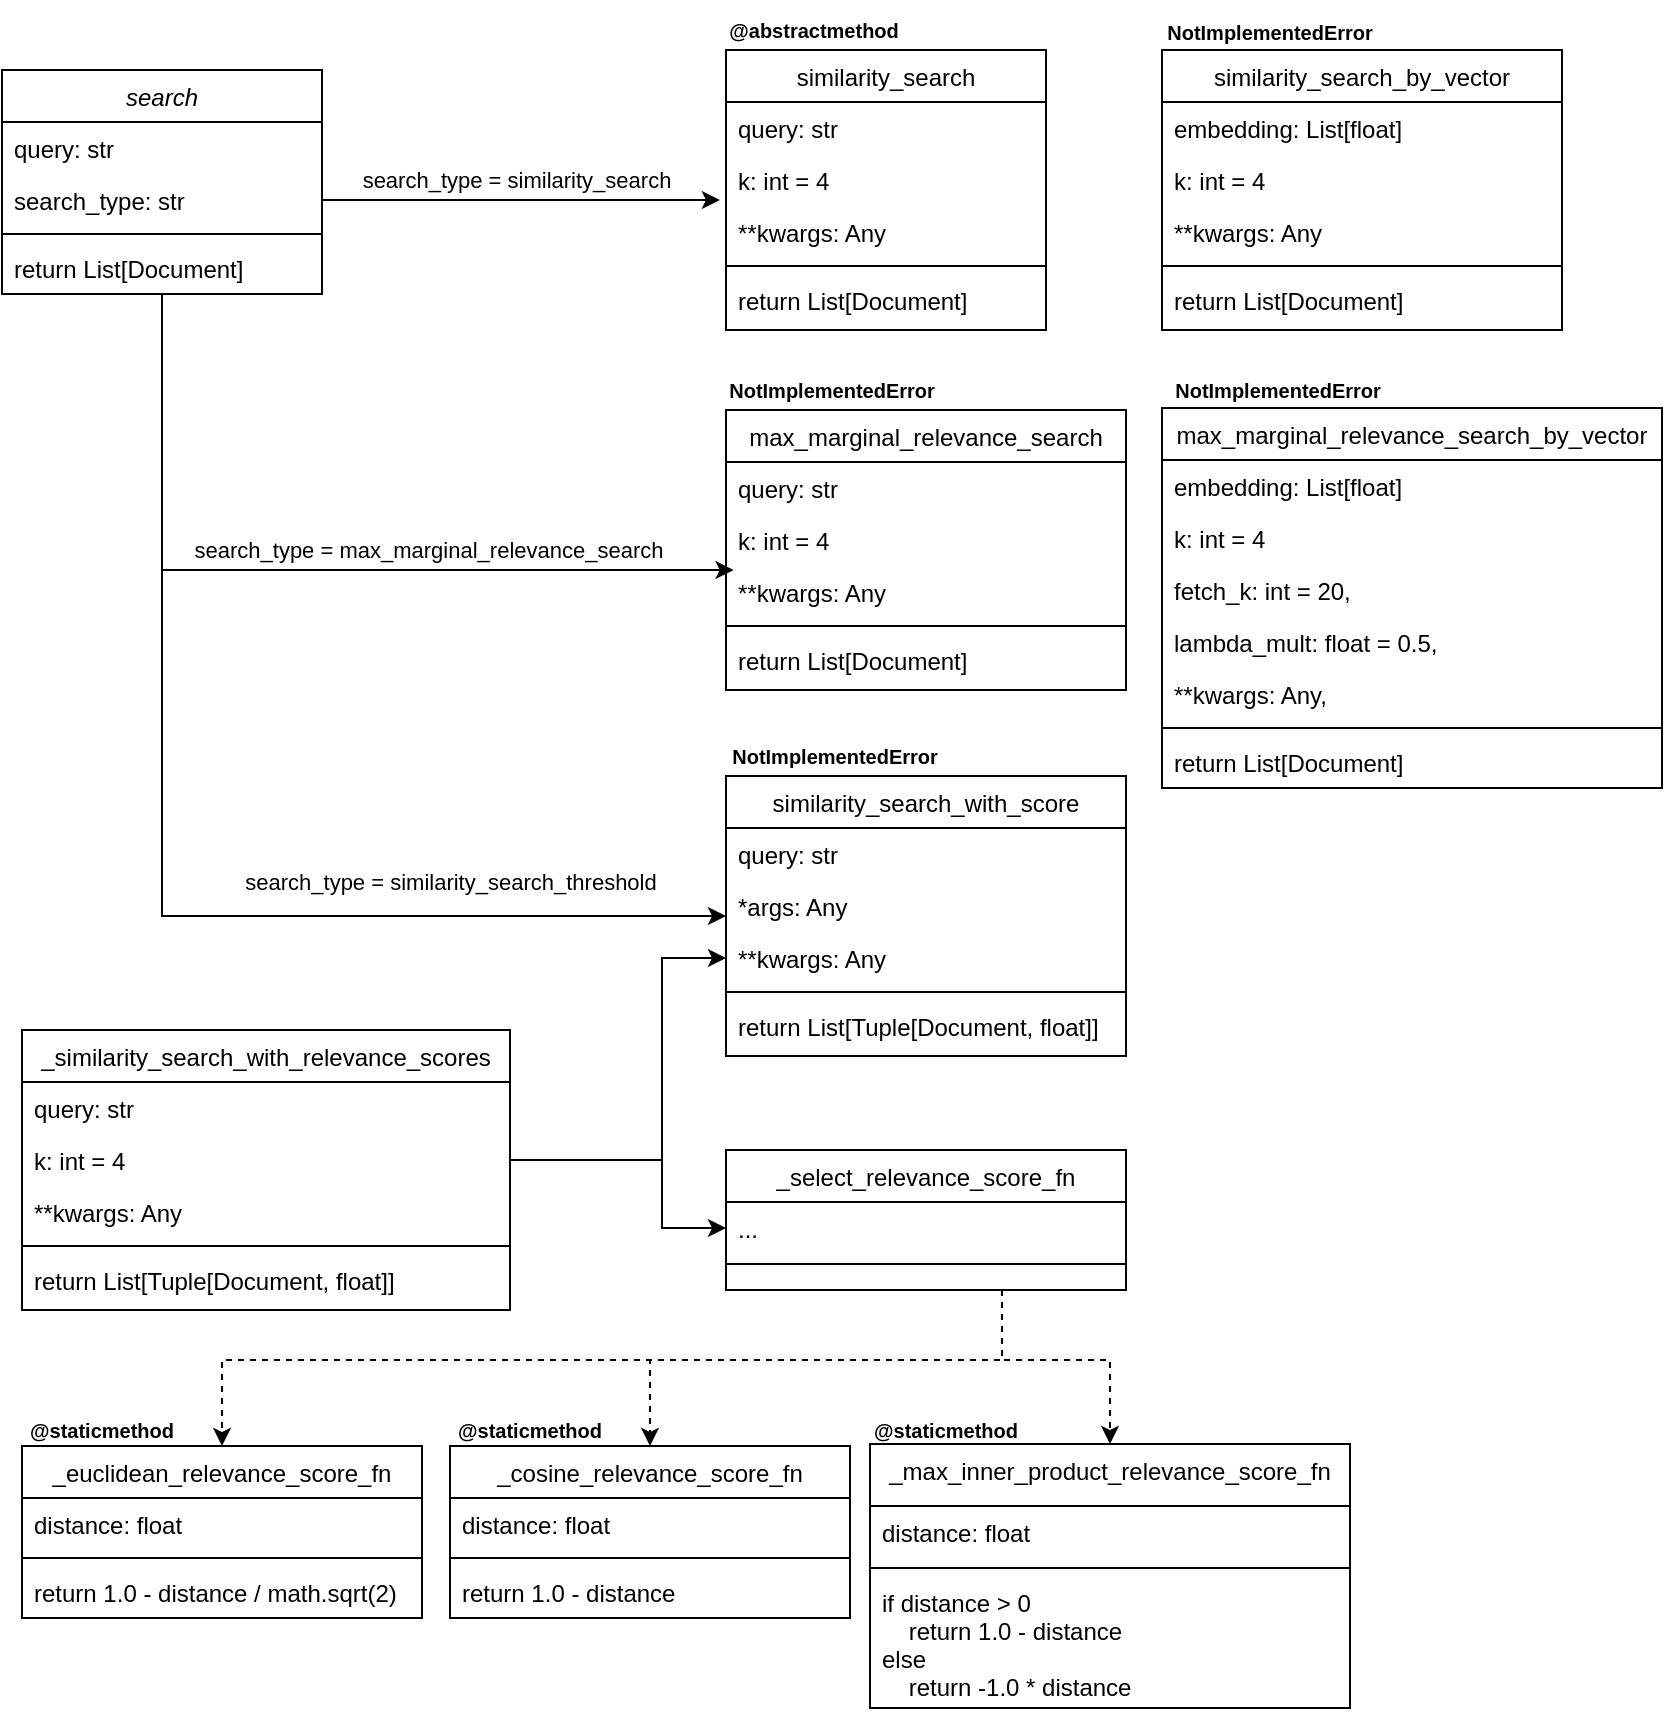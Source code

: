 <mxfile version="24.7.6">
  <diagram id="C5RBs43oDa-KdzZeNtuy" name="Page-1">
    <mxGraphModel dx="1434" dy="738" grid="1" gridSize="10" guides="1" tooltips="1" connect="1" arrows="1" fold="1" page="1" pageScale="1" pageWidth="291" pageHeight="313" math="0" shadow="0">
      <root>
        <mxCell id="WIyWlLk6GJQsqaUBKTNV-0" />
        <mxCell id="WIyWlLk6GJQsqaUBKTNV-1" parent="WIyWlLk6GJQsqaUBKTNV-0" />
        <mxCell id="VLNuCWf7cqotCj0C6l9f-8" style="edgeStyle=orthogonalEdgeStyle;rounded=0;orthogonalLoop=1;jettySize=auto;html=1;" edge="1" parent="WIyWlLk6GJQsqaUBKTNV-1" source="zkfFHV4jXpPFQw0GAbJ--0" target="VLNuCWf7cqotCj0C6l9f-2">
          <mxGeometry relative="1" as="geometry">
            <Array as="points">
              <mxPoint x="100" y="488" />
            </Array>
          </mxGeometry>
        </mxCell>
        <mxCell id="VLNuCWf7cqotCj0C6l9f-9" value="search_type = similarity_search_threshold" style="edgeLabel;html=1;align=center;verticalAlign=middle;resizable=0;points=[];" vertex="1" connectable="0" parent="VLNuCWf7cqotCj0C6l9f-8">
          <mxGeometry x="0.034" y="-1" relative="1" as="geometry">
            <mxPoint x="145" y="-13" as="offset" />
          </mxGeometry>
        </mxCell>
        <mxCell id="zkfFHV4jXpPFQw0GAbJ--0" value="search" style="swimlane;fontStyle=2;align=center;verticalAlign=top;childLayout=stackLayout;horizontal=1;startSize=26;horizontalStack=0;resizeParent=1;resizeLast=0;collapsible=1;marginBottom=0;rounded=0;shadow=0;strokeWidth=1;" parent="WIyWlLk6GJQsqaUBKTNV-1" vertex="1">
          <mxGeometry x="20" y="65" width="160" height="112" as="geometry">
            <mxRectangle x="50" y="60" width="160" height="26" as="alternateBounds" />
          </mxGeometry>
        </mxCell>
        <mxCell id="zkfFHV4jXpPFQw0GAbJ--1" value="query: str" style="text;align=left;verticalAlign=top;spacingLeft=4;spacingRight=4;overflow=hidden;rotatable=0;points=[[0,0.5],[1,0.5]];portConstraint=eastwest;" parent="zkfFHV4jXpPFQw0GAbJ--0" vertex="1">
          <mxGeometry y="26" width="160" height="26" as="geometry" />
        </mxCell>
        <mxCell id="zkfFHV4jXpPFQw0GAbJ--2" value="search_type: str" style="text;align=left;verticalAlign=top;spacingLeft=4;spacingRight=4;overflow=hidden;rotatable=0;points=[[0,0.5],[1,0.5]];portConstraint=eastwest;rounded=0;shadow=0;html=0;" parent="zkfFHV4jXpPFQw0GAbJ--0" vertex="1">
          <mxGeometry y="52" width="160" height="26" as="geometry" />
        </mxCell>
        <mxCell id="zkfFHV4jXpPFQw0GAbJ--4" value="" style="line;html=1;strokeWidth=1;align=left;verticalAlign=middle;spacingTop=-1;spacingLeft=3;spacingRight=3;rotatable=0;labelPosition=right;points=[];portConstraint=eastwest;" parent="zkfFHV4jXpPFQw0GAbJ--0" vertex="1">
          <mxGeometry y="78" width="160" height="8" as="geometry" />
        </mxCell>
        <mxCell id="zkfFHV4jXpPFQw0GAbJ--5" value="return List[Document]" style="text;align=left;verticalAlign=top;spacingLeft=4;spacingRight=4;overflow=hidden;rotatable=0;points=[[0,0.5],[1,0.5]];portConstraint=eastwest;" parent="zkfFHV4jXpPFQw0GAbJ--0" vertex="1">
          <mxGeometry y="86" width="160" height="26" as="geometry" />
        </mxCell>
        <mxCell id="VLNuCWf7cqotCj0C6l9f-64" style="edgeStyle=orthogonalEdgeStyle;rounded=0;orthogonalLoop=1;jettySize=auto;html=1;entryX=0.5;entryY=0;entryDx=0;entryDy=0;dashed=1;" edge="1" parent="WIyWlLk6GJQsqaUBKTNV-1" source="zkfFHV4jXpPFQw0GAbJ--13" target="VLNuCWf7cqotCj0C6l9f-37">
          <mxGeometry relative="1" as="geometry">
            <Array as="points">
              <mxPoint x="520" y="710" />
              <mxPoint x="130" y="710" />
            </Array>
          </mxGeometry>
        </mxCell>
        <mxCell id="VLNuCWf7cqotCj0C6l9f-65" style="edgeStyle=orthogonalEdgeStyle;rounded=0;orthogonalLoop=1;jettySize=auto;html=1;entryX=0.5;entryY=0;entryDx=0;entryDy=0;dashed=1;" edge="1" parent="WIyWlLk6GJQsqaUBKTNV-1" source="zkfFHV4jXpPFQw0GAbJ--13" target="VLNuCWf7cqotCj0C6l9f-47">
          <mxGeometry relative="1" as="geometry">
            <Array as="points">
              <mxPoint x="520" y="710" />
              <mxPoint x="344" y="710" />
            </Array>
          </mxGeometry>
        </mxCell>
        <mxCell id="VLNuCWf7cqotCj0C6l9f-66" style="edgeStyle=orthogonalEdgeStyle;rounded=0;orthogonalLoop=1;jettySize=auto;html=1;entryX=0.5;entryY=0;entryDx=0;entryDy=0;dashed=1;" edge="1" parent="WIyWlLk6GJQsqaUBKTNV-1" source="zkfFHV4jXpPFQw0GAbJ--13" target="VLNuCWf7cqotCj0C6l9f-43">
          <mxGeometry relative="1" as="geometry">
            <Array as="points">
              <mxPoint x="520" y="710" />
              <mxPoint x="574" y="710" />
            </Array>
          </mxGeometry>
        </mxCell>
        <mxCell id="zkfFHV4jXpPFQw0GAbJ--13" value="_select_relevance_score_fn" style="swimlane;fontStyle=0;align=center;verticalAlign=top;childLayout=stackLayout;horizontal=1;startSize=26;horizontalStack=0;resizeParent=1;resizeLast=0;collapsible=1;marginBottom=0;rounded=0;shadow=0;strokeWidth=1;" parent="WIyWlLk6GJQsqaUBKTNV-1" vertex="1">
          <mxGeometry x="382" y="605" width="200" height="70" as="geometry">
            <mxRectangle x="340" y="380" width="170" height="26" as="alternateBounds" />
          </mxGeometry>
        </mxCell>
        <mxCell id="zkfFHV4jXpPFQw0GAbJ--14" value="..." style="text;align=left;verticalAlign=top;spacingLeft=4;spacingRight=4;overflow=hidden;rotatable=0;points=[[0,0.5],[1,0.5]];portConstraint=eastwest;" parent="zkfFHV4jXpPFQw0GAbJ--13" vertex="1">
          <mxGeometry y="26" width="200" height="26" as="geometry" />
        </mxCell>
        <mxCell id="zkfFHV4jXpPFQw0GAbJ--15" value="" style="line;html=1;strokeWidth=1;align=left;verticalAlign=middle;spacingTop=-1;spacingLeft=3;spacingRight=3;rotatable=0;labelPosition=right;points=[];portConstraint=eastwest;" parent="zkfFHV4jXpPFQw0GAbJ--13" vertex="1">
          <mxGeometry y="52" width="200" height="10" as="geometry" />
        </mxCell>
        <mxCell id="zkfFHV4jXpPFQw0GAbJ--17" value="similarity_search" style="swimlane;fontStyle=0;align=center;verticalAlign=top;childLayout=stackLayout;horizontal=1;startSize=26;horizontalStack=0;resizeParent=1;resizeLast=0;collapsible=1;marginBottom=0;rounded=0;shadow=0;strokeWidth=1;" parent="WIyWlLk6GJQsqaUBKTNV-1" vertex="1">
          <mxGeometry x="382" y="55" width="160" height="140" as="geometry">
            <mxRectangle x="550" y="140" width="160" height="26" as="alternateBounds" />
          </mxGeometry>
        </mxCell>
        <mxCell id="zkfFHV4jXpPFQw0GAbJ--18" value=" query: str" style="text;align=left;verticalAlign=top;spacingLeft=4;spacingRight=4;overflow=hidden;rotatable=0;points=[[0,0.5],[1,0.5]];portConstraint=eastwest;" parent="zkfFHV4jXpPFQw0GAbJ--17" vertex="1">
          <mxGeometry y="26" width="160" height="26" as="geometry" />
        </mxCell>
        <mxCell id="zkfFHV4jXpPFQw0GAbJ--19" value="k: int = 4" style="text;align=left;verticalAlign=top;spacingLeft=4;spacingRight=4;overflow=hidden;rotatable=0;points=[[0,0.5],[1,0.5]];portConstraint=eastwest;rounded=0;shadow=0;html=0;" parent="zkfFHV4jXpPFQw0GAbJ--17" vertex="1">
          <mxGeometry y="52" width="160" height="26" as="geometry" />
        </mxCell>
        <mxCell id="zkfFHV4jXpPFQw0GAbJ--20" value="**kwargs: Any" style="text;align=left;verticalAlign=top;spacingLeft=4;spacingRight=4;overflow=hidden;rotatable=0;points=[[0,0.5],[1,0.5]];portConstraint=eastwest;rounded=0;shadow=0;html=0;" parent="zkfFHV4jXpPFQw0GAbJ--17" vertex="1">
          <mxGeometry y="78" width="160" height="26" as="geometry" />
        </mxCell>
        <mxCell id="zkfFHV4jXpPFQw0GAbJ--23" value="" style="line;html=1;strokeWidth=1;align=left;verticalAlign=middle;spacingTop=-1;spacingLeft=3;spacingRight=3;rotatable=0;labelPosition=right;points=[];portConstraint=eastwest;" parent="zkfFHV4jXpPFQw0GAbJ--17" vertex="1">
          <mxGeometry y="104" width="160" height="8" as="geometry" />
        </mxCell>
        <mxCell id="zkfFHV4jXpPFQw0GAbJ--24" value="return List[Document]" style="text;align=left;verticalAlign=top;spacingLeft=4;spacingRight=4;overflow=hidden;rotatable=0;points=[[0,0.5],[1,0.5]];portConstraint=eastwest;" parent="zkfFHV4jXpPFQw0GAbJ--17" vertex="1">
          <mxGeometry y="112" width="160" height="26" as="geometry" />
        </mxCell>
        <mxCell id="VLNuCWf7cqotCj0C6l9f-0" style="edgeStyle=orthogonalEdgeStyle;rounded=0;orthogonalLoop=1;jettySize=auto;html=1;entryX=-0.019;entryY=-0.115;entryDx=0;entryDy=0;entryPerimeter=0;" edge="1" parent="WIyWlLk6GJQsqaUBKTNV-1" source="zkfFHV4jXpPFQw0GAbJ--2" target="zkfFHV4jXpPFQw0GAbJ--20">
          <mxGeometry relative="1" as="geometry" />
        </mxCell>
        <mxCell id="VLNuCWf7cqotCj0C6l9f-1" value="search_type = similarity_search" style="edgeLabel;html=1;align=center;verticalAlign=middle;resizable=0;points=[];" vertex="1" connectable="0" parent="VLNuCWf7cqotCj0C6l9f-0">
          <mxGeometry x="0.134" y="1" relative="1" as="geometry">
            <mxPoint x="-16" y="-9" as="offset" />
          </mxGeometry>
        </mxCell>
        <mxCell id="VLNuCWf7cqotCj0C6l9f-2" value="similarity_search_with_score" style="swimlane;fontStyle=0;align=center;verticalAlign=top;childLayout=stackLayout;horizontal=1;startSize=26;horizontalStack=0;resizeParent=1;resizeLast=0;collapsible=1;marginBottom=0;rounded=0;shadow=0;strokeWidth=1;" vertex="1" parent="WIyWlLk6GJQsqaUBKTNV-1">
          <mxGeometry x="382" y="418" width="200" height="140" as="geometry">
            <mxRectangle x="550" y="140" width="160" height="26" as="alternateBounds" />
          </mxGeometry>
        </mxCell>
        <mxCell id="VLNuCWf7cqotCj0C6l9f-3" value=" query: str" style="text;align=left;verticalAlign=top;spacingLeft=4;spacingRight=4;overflow=hidden;rotatable=0;points=[[0,0.5],[1,0.5]];portConstraint=eastwest;" vertex="1" parent="VLNuCWf7cqotCj0C6l9f-2">
          <mxGeometry y="26" width="200" height="26" as="geometry" />
        </mxCell>
        <mxCell id="VLNuCWf7cqotCj0C6l9f-4" value="*args: Any" style="text;align=left;verticalAlign=top;spacingLeft=4;spacingRight=4;overflow=hidden;rotatable=0;points=[[0,0.5],[1,0.5]];portConstraint=eastwest;rounded=0;shadow=0;html=0;" vertex="1" parent="VLNuCWf7cqotCj0C6l9f-2">
          <mxGeometry y="52" width="200" height="26" as="geometry" />
        </mxCell>
        <mxCell id="VLNuCWf7cqotCj0C6l9f-5" value="**kwargs: Any" style="text;align=left;verticalAlign=top;spacingLeft=4;spacingRight=4;overflow=hidden;rotatable=0;points=[[0,0.5],[1,0.5]];portConstraint=eastwest;rounded=0;shadow=0;html=0;" vertex="1" parent="VLNuCWf7cqotCj0C6l9f-2">
          <mxGeometry y="78" width="200" height="26" as="geometry" />
        </mxCell>
        <mxCell id="VLNuCWf7cqotCj0C6l9f-6" value="" style="line;html=1;strokeWidth=1;align=left;verticalAlign=middle;spacingTop=-1;spacingLeft=3;spacingRight=3;rotatable=0;labelPosition=right;points=[];portConstraint=eastwest;" vertex="1" parent="VLNuCWf7cqotCj0C6l9f-2">
          <mxGeometry y="104" width="200" height="8" as="geometry" />
        </mxCell>
        <mxCell id="VLNuCWf7cqotCj0C6l9f-7" value="return List[Tuple[Document, float]]" style="text;align=left;verticalAlign=top;spacingLeft=4;spacingRight=4;overflow=hidden;rotatable=0;points=[[0,0.5],[1,0.5]];portConstraint=eastwest;" vertex="1" parent="VLNuCWf7cqotCj0C6l9f-2">
          <mxGeometry y="112" width="200" height="26" as="geometry" />
        </mxCell>
        <mxCell id="VLNuCWf7cqotCj0C6l9f-10" value="max_marginal_relevance_search" style="swimlane;fontStyle=0;align=center;verticalAlign=top;childLayout=stackLayout;horizontal=1;startSize=26;horizontalStack=0;resizeParent=1;resizeLast=0;collapsible=1;marginBottom=0;rounded=0;shadow=0;strokeWidth=1;" vertex="1" parent="WIyWlLk6GJQsqaUBKTNV-1">
          <mxGeometry x="382" y="235" width="200" height="140" as="geometry">
            <mxRectangle x="550" y="140" width="160" height="26" as="alternateBounds" />
          </mxGeometry>
        </mxCell>
        <mxCell id="VLNuCWf7cqotCj0C6l9f-11" value=" query: str" style="text;align=left;verticalAlign=top;spacingLeft=4;spacingRight=4;overflow=hidden;rotatable=0;points=[[0,0.5],[1,0.5]];portConstraint=eastwest;" vertex="1" parent="VLNuCWf7cqotCj0C6l9f-10">
          <mxGeometry y="26" width="200" height="26" as="geometry" />
        </mxCell>
        <mxCell id="VLNuCWf7cqotCj0C6l9f-12" value="k: int = 4" style="text;align=left;verticalAlign=top;spacingLeft=4;spacingRight=4;overflow=hidden;rotatable=0;points=[[0,0.5],[1,0.5]];portConstraint=eastwest;rounded=0;shadow=0;html=0;" vertex="1" parent="VLNuCWf7cqotCj0C6l9f-10">
          <mxGeometry y="52" width="200" height="26" as="geometry" />
        </mxCell>
        <mxCell id="VLNuCWf7cqotCj0C6l9f-13" value="**kwargs: Any" style="text;align=left;verticalAlign=top;spacingLeft=4;spacingRight=4;overflow=hidden;rotatable=0;points=[[0,0.5],[1,0.5]];portConstraint=eastwest;rounded=0;shadow=0;html=0;" vertex="1" parent="VLNuCWf7cqotCj0C6l9f-10">
          <mxGeometry y="78" width="200" height="26" as="geometry" />
        </mxCell>
        <mxCell id="VLNuCWf7cqotCj0C6l9f-14" value="" style="line;html=1;strokeWidth=1;align=left;verticalAlign=middle;spacingTop=-1;spacingLeft=3;spacingRight=3;rotatable=0;labelPosition=right;points=[];portConstraint=eastwest;" vertex="1" parent="VLNuCWf7cqotCj0C6l9f-10">
          <mxGeometry y="104" width="200" height="8" as="geometry" />
        </mxCell>
        <mxCell id="VLNuCWf7cqotCj0C6l9f-15" value="return List[Document]" style="text;align=left;verticalAlign=top;spacingLeft=4;spacingRight=4;overflow=hidden;rotatable=0;points=[[0,0.5],[1,0.5]];portConstraint=eastwest;" vertex="1" parent="VLNuCWf7cqotCj0C6l9f-10">
          <mxGeometry y="112" width="200" height="26" as="geometry" />
        </mxCell>
        <mxCell id="VLNuCWf7cqotCj0C6l9f-16" style="edgeStyle=orthogonalEdgeStyle;rounded=0;orthogonalLoop=1;jettySize=auto;html=1;entryX=0.019;entryY=0.077;entryDx=0;entryDy=0;entryPerimeter=0;" edge="1" parent="WIyWlLk6GJQsqaUBKTNV-1" source="zkfFHV4jXpPFQw0GAbJ--0" target="VLNuCWf7cqotCj0C6l9f-13">
          <mxGeometry relative="1" as="geometry" />
        </mxCell>
        <mxCell id="VLNuCWf7cqotCj0C6l9f-17" value="search_type = max_marginal_relevance_search" style="edgeLabel;html=1;align=center;verticalAlign=middle;resizable=0;points=[];" vertex="1" connectable="0" parent="VLNuCWf7cqotCj0C6l9f-16">
          <mxGeometry x="0.462" y="-4" relative="1" as="geometry">
            <mxPoint x="-39" y="-14" as="offset" />
          </mxGeometry>
        </mxCell>
        <mxCell id="VLNuCWf7cqotCj0C6l9f-25" style="edgeStyle=orthogonalEdgeStyle;rounded=0;orthogonalLoop=1;jettySize=auto;html=1;exitX=1;exitY=0.5;exitDx=0;exitDy=0;" edge="1" parent="WIyWlLk6GJQsqaUBKTNV-1" source="VLNuCWf7cqotCj0C6l9f-20" target="VLNuCWf7cqotCj0C6l9f-5">
          <mxGeometry relative="1" as="geometry">
            <Array as="points">
              <mxPoint x="350" y="610" />
              <mxPoint x="350" y="509" />
            </Array>
          </mxGeometry>
        </mxCell>
        <mxCell id="VLNuCWf7cqotCj0C6l9f-26" style="edgeStyle=orthogonalEdgeStyle;rounded=0;orthogonalLoop=1;jettySize=auto;html=1;exitX=1;exitY=0.5;exitDx=0;exitDy=0;entryX=0;entryY=0.5;entryDx=0;entryDy=0;" edge="1" parent="WIyWlLk6GJQsqaUBKTNV-1" source="VLNuCWf7cqotCj0C6l9f-20" target="zkfFHV4jXpPFQw0GAbJ--14">
          <mxGeometry relative="1" as="geometry">
            <mxPoint x="420" y="655" as="targetPoint" />
            <Array as="points">
              <mxPoint x="350" y="610" />
              <mxPoint x="350" y="644" />
            </Array>
          </mxGeometry>
        </mxCell>
        <mxCell id="VLNuCWf7cqotCj0C6l9f-18" value="_similarity_search_with_relevance_scores" style="swimlane;fontStyle=0;align=center;verticalAlign=top;childLayout=stackLayout;horizontal=1;startSize=26;horizontalStack=0;resizeParent=1;resizeLast=0;collapsible=1;marginBottom=0;rounded=0;shadow=0;strokeWidth=1;" vertex="1" parent="WIyWlLk6GJQsqaUBKTNV-1">
          <mxGeometry x="30" y="545" width="244" height="140" as="geometry">
            <mxRectangle x="550" y="140" width="160" height="26" as="alternateBounds" />
          </mxGeometry>
        </mxCell>
        <mxCell id="VLNuCWf7cqotCj0C6l9f-19" value=" query: str" style="text;align=left;verticalAlign=top;spacingLeft=4;spacingRight=4;overflow=hidden;rotatable=0;points=[[0,0.5],[1,0.5]];portConstraint=eastwest;" vertex="1" parent="VLNuCWf7cqotCj0C6l9f-18">
          <mxGeometry y="26" width="244" height="26" as="geometry" />
        </mxCell>
        <mxCell id="VLNuCWf7cqotCj0C6l9f-20" value="k: int = 4" style="text;align=left;verticalAlign=top;spacingLeft=4;spacingRight=4;overflow=hidden;rotatable=0;points=[[0,0.5],[1,0.5]];portConstraint=eastwest;rounded=0;shadow=0;html=0;" vertex="1" parent="VLNuCWf7cqotCj0C6l9f-18">
          <mxGeometry y="52" width="244" height="26" as="geometry" />
        </mxCell>
        <mxCell id="VLNuCWf7cqotCj0C6l9f-21" value="**kwargs: Any" style="text;align=left;verticalAlign=top;spacingLeft=4;spacingRight=4;overflow=hidden;rotatable=0;points=[[0,0.5],[1,0.5]];portConstraint=eastwest;rounded=0;shadow=0;html=0;" vertex="1" parent="VLNuCWf7cqotCj0C6l9f-18">
          <mxGeometry y="78" width="244" height="26" as="geometry" />
        </mxCell>
        <mxCell id="VLNuCWf7cqotCj0C6l9f-22" value="" style="line;html=1;strokeWidth=1;align=left;verticalAlign=middle;spacingTop=-1;spacingLeft=3;spacingRight=3;rotatable=0;labelPosition=right;points=[];portConstraint=eastwest;" vertex="1" parent="VLNuCWf7cqotCj0C6l9f-18">
          <mxGeometry y="104" width="244" height="8" as="geometry" />
        </mxCell>
        <mxCell id="VLNuCWf7cqotCj0C6l9f-23" value="return List[Tuple[Document, float]]" style="text;align=left;verticalAlign=top;spacingLeft=4;spacingRight=4;overflow=hidden;rotatable=0;points=[[0,0.5],[1,0.5]];portConstraint=eastwest;" vertex="1" parent="VLNuCWf7cqotCj0C6l9f-18">
          <mxGeometry y="112" width="244" height="26" as="geometry" />
        </mxCell>
        <mxCell id="VLNuCWf7cqotCj0C6l9f-37" value="_euclidean_relevance_score_fn" style="swimlane;fontStyle=0;align=center;verticalAlign=top;childLayout=stackLayout;horizontal=1;startSize=26;horizontalStack=0;resizeParent=1;resizeLast=0;collapsible=1;marginBottom=0;rounded=0;shadow=0;strokeWidth=1;" vertex="1" parent="WIyWlLk6GJQsqaUBKTNV-1">
          <mxGeometry x="30" y="753" width="200" height="86" as="geometry">
            <mxRectangle x="550" y="140" width="160" height="26" as="alternateBounds" />
          </mxGeometry>
        </mxCell>
        <mxCell id="VLNuCWf7cqotCj0C6l9f-38" value="distance: float" style="text;align=left;verticalAlign=top;spacingLeft=4;spacingRight=4;overflow=hidden;rotatable=0;points=[[0,0.5],[1,0.5]];portConstraint=eastwest;" vertex="1" parent="VLNuCWf7cqotCj0C6l9f-37">
          <mxGeometry y="26" width="200" height="26" as="geometry" />
        </mxCell>
        <mxCell id="VLNuCWf7cqotCj0C6l9f-41" value="" style="line;html=1;strokeWidth=1;align=left;verticalAlign=middle;spacingTop=-1;spacingLeft=3;spacingRight=3;rotatable=0;labelPosition=right;points=[];portConstraint=eastwest;" vertex="1" parent="VLNuCWf7cqotCj0C6l9f-37">
          <mxGeometry y="52" width="200" height="8" as="geometry" />
        </mxCell>
        <mxCell id="VLNuCWf7cqotCj0C6l9f-42" value="return 1.0 - distance / math.sqrt(2)&#xa;" style="text;align=left;verticalAlign=top;spacingLeft=4;spacingRight=4;overflow=hidden;rotatable=0;points=[[0,0.5],[1,0.5]];portConstraint=eastwest;" vertex="1" parent="VLNuCWf7cqotCj0C6l9f-37">
          <mxGeometry y="60" width="200" height="26" as="geometry" />
        </mxCell>
        <mxCell id="VLNuCWf7cqotCj0C6l9f-43" value="_max_inner_product_relevance_score_fn" style="swimlane;fontStyle=0;align=center;verticalAlign=top;childLayout=stackLayout;horizontal=1;startSize=31;horizontalStack=0;resizeParent=1;resizeLast=0;collapsible=1;marginBottom=0;rounded=0;shadow=0;strokeWidth=1;" vertex="1" parent="WIyWlLk6GJQsqaUBKTNV-1">
          <mxGeometry x="454" y="752" width="240" height="132" as="geometry">
            <mxRectangle x="550" y="140" width="160" height="26" as="alternateBounds" />
          </mxGeometry>
        </mxCell>
        <mxCell id="VLNuCWf7cqotCj0C6l9f-44" value="distance: float" style="text;align=left;verticalAlign=top;spacingLeft=4;spacingRight=4;overflow=hidden;rotatable=0;points=[[0,0.5],[1,0.5]];portConstraint=eastwest;" vertex="1" parent="VLNuCWf7cqotCj0C6l9f-43">
          <mxGeometry y="31" width="240" height="27" as="geometry" />
        </mxCell>
        <mxCell id="VLNuCWf7cqotCj0C6l9f-45" value="" style="line;html=1;strokeWidth=1;align=left;verticalAlign=middle;spacingTop=-1;spacingLeft=3;spacingRight=3;rotatable=0;labelPosition=right;points=[];portConstraint=eastwest;" vertex="1" parent="VLNuCWf7cqotCj0C6l9f-43">
          <mxGeometry y="58" width="240" height="8" as="geometry" />
        </mxCell>
        <mxCell id="VLNuCWf7cqotCj0C6l9f-46" value="if distance &gt; 0&#xa;    return 1.0 - distance&#xa;else&#xa;    return -1.0 * distance&#xa;" style="text;align=left;verticalAlign=top;spacingLeft=4;spacingRight=4;overflow=hidden;rotatable=0;points=[[0,0.5],[1,0.5]];portConstraint=eastwest;" vertex="1" parent="VLNuCWf7cqotCj0C6l9f-43">
          <mxGeometry y="66" width="240" height="66" as="geometry" />
        </mxCell>
        <mxCell id="VLNuCWf7cqotCj0C6l9f-47" value="_cosine_relevance_score_fn" style="swimlane;fontStyle=0;align=center;verticalAlign=top;childLayout=stackLayout;horizontal=1;startSize=26;horizontalStack=0;resizeParent=1;resizeLast=0;collapsible=1;marginBottom=0;rounded=0;shadow=0;strokeWidth=1;" vertex="1" parent="WIyWlLk6GJQsqaUBKTNV-1">
          <mxGeometry x="244" y="753" width="200" height="86" as="geometry">
            <mxRectangle x="550" y="140" width="160" height="26" as="alternateBounds" />
          </mxGeometry>
        </mxCell>
        <mxCell id="VLNuCWf7cqotCj0C6l9f-48" value="distance: float" style="text;align=left;verticalAlign=top;spacingLeft=4;spacingRight=4;overflow=hidden;rotatable=0;points=[[0,0.5],[1,0.5]];portConstraint=eastwest;" vertex="1" parent="VLNuCWf7cqotCj0C6l9f-47">
          <mxGeometry y="26" width="200" height="26" as="geometry" />
        </mxCell>
        <mxCell id="VLNuCWf7cqotCj0C6l9f-49" value="" style="line;html=1;strokeWidth=1;align=left;verticalAlign=middle;spacingTop=-1;spacingLeft=3;spacingRight=3;rotatable=0;labelPosition=right;points=[];portConstraint=eastwest;" vertex="1" parent="VLNuCWf7cqotCj0C6l9f-47">
          <mxGeometry y="52" width="200" height="8" as="geometry" />
        </mxCell>
        <mxCell id="VLNuCWf7cqotCj0C6l9f-50" value="return 1.0 - distance&#xa;" style="text;align=left;verticalAlign=top;spacingLeft=4;spacingRight=4;overflow=hidden;rotatable=0;points=[[0,0.5],[1,0.5]];portConstraint=eastwest;" vertex="1" parent="VLNuCWf7cqotCj0C6l9f-47">
          <mxGeometry y="60" width="200" height="26" as="geometry" />
        </mxCell>
        <mxCell id="VLNuCWf7cqotCj0C6l9f-51" value="@staticmethod" style="text;html=1;align=center;verticalAlign=middle;whiteSpace=wrap;rounded=0;fontSize=10;fontStyle=1" vertex="1" parent="WIyWlLk6GJQsqaUBKTNV-1">
          <mxGeometry x="40" y="730" width="60" height="30" as="geometry" />
        </mxCell>
        <mxCell id="VLNuCWf7cqotCj0C6l9f-52" value="@staticmethod" style="text;html=1;align=center;verticalAlign=middle;whiteSpace=wrap;rounded=0;fontSize=10;fontStyle=1" vertex="1" parent="WIyWlLk6GJQsqaUBKTNV-1">
          <mxGeometry x="254" y="730" width="60" height="30" as="geometry" />
        </mxCell>
        <mxCell id="VLNuCWf7cqotCj0C6l9f-53" value="@staticmethod" style="text;html=1;align=center;verticalAlign=middle;whiteSpace=wrap;rounded=0;fontSize=10;fontStyle=1" vertex="1" parent="WIyWlLk6GJQsqaUBKTNV-1">
          <mxGeometry x="462" y="730" width="60" height="30" as="geometry" />
        </mxCell>
        <mxCell id="VLNuCWf7cqotCj0C6l9f-54" value="@abstractmethod" style="text;html=1;align=center;verticalAlign=middle;whiteSpace=wrap;rounded=0;fontSize=10;fontStyle=1" vertex="1" parent="WIyWlLk6GJQsqaUBKTNV-1">
          <mxGeometry x="396" y="30" width="60" height="30" as="geometry" />
        </mxCell>
        <mxCell id="VLNuCWf7cqotCj0C6l9f-55" value="NotImplementedError" style="text;html=1;align=center;verticalAlign=middle;whiteSpace=wrap;rounded=0;fontSize=10;fontStyle=1" vertex="1" parent="WIyWlLk6GJQsqaUBKTNV-1">
          <mxGeometry x="407" y="393" width="59" height="30" as="geometry" />
        </mxCell>
        <mxCell id="VLNuCWf7cqotCj0C6l9f-56" value="NotImplementedError" style="text;html=1;align=center;verticalAlign=middle;whiteSpace=wrap;rounded=0;fontSize=10;fontStyle=1" vertex="1" parent="WIyWlLk6GJQsqaUBKTNV-1">
          <mxGeometry x="387" y="210" width="96" height="30" as="geometry" />
        </mxCell>
        <mxCell id="VLNuCWf7cqotCj0C6l9f-57" value="similarity_search_by_vector" style="swimlane;fontStyle=0;align=center;verticalAlign=top;childLayout=stackLayout;horizontal=1;startSize=26;horizontalStack=0;resizeParent=1;resizeLast=0;collapsible=1;marginBottom=0;rounded=0;shadow=0;strokeWidth=1;" vertex="1" parent="WIyWlLk6GJQsqaUBKTNV-1">
          <mxGeometry x="600" y="55" width="200" height="140" as="geometry">
            <mxRectangle x="550" y="140" width="160" height="26" as="alternateBounds" />
          </mxGeometry>
        </mxCell>
        <mxCell id="VLNuCWf7cqotCj0C6l9f-58" value="embedding: List[float]" style="text;align=left;verticalAlign=top;spacingLeft=4;spacingRight=4;overflow=hidden;rotatable=0;points=[[0,0.5],[1,0.5]];portConstraint=eastwest;" vertex="1" parent="VLNuCWf7cqotCj0C6l9f-57">
          <mxGeometry y="26" width="200" height="26" as="geometry" />
        </mxCell>
        <mxCell id="VLNuCWf7cqotCj0C6l9f-59" value="k: int = 4" style="text;align=left;verticalAlign=top;spacingLeft=4;spacingRight=4;overflow=hidden;rotatable=0;points=[[0,0.5],[1,0.5]];portConstraint=eastwest;rounded=0;shadow=0;html=0;" vertex="1" parent="VLNuCWf7cqotCj0C6l9f-57">
          <mxGeometry y="52" width="200" height="26" as="geometry" />
        </mxCell>
        <mxCell id="VLNuCWf7cqotCj0C6l9f-60" value="**kwargs: Any" style="text;align=left;verticalAlign=top;spacingLeft=4;spacingRight=4;overflow=hidden;rotatable=0;points=[[0,0.5],[1,0.5]];portConstraint=eastwest;rounded=0;shadow=0;html=0;" vertex="1" parent="VLNuCWf7cqotCj0C6l9f-57">
          <mxGeometry y="78" width="200" height="26" as="geometry" />
        </mxCell>
        <mxCell id="VLNuCWf7cqotCj0C6l9f-61" value="" style="line;html=1;strokeWidth=1;align=left;verticalAlign=middle;spacingTop=-1;spacingLeft=3;spacingRight=3;rotatable=0;labelPosition=right;points=[];portConstraint=eastwest;" vertex="1" parent="VLNuCWf7cqotCj0C6l9f-57">
          <mxGeometry y="104" width="200" height="8" as="geometry" />
        </mxCell>
        <mxCell id="VLNuCWf7cqotCj0C6l9f-62" value="return List[Document]" style="text;align=left;verticalAlign=top;spacingLeft=4;spacingRight=4;overflow=hidden;rotatable=0;points=[[0,0.5],[1,0.5]];portConstraint=eastwest;" vertex="1" parent="VLNuCWf7cqotCj0C6l9f-57">
          <mxGeometry y="112" width="200" height="26" as="geometry" />
        </mxCell>
        <mxCell id="VLNuCWf7cqotCj0C6l9f-63" value="NotImplementedError" style="text;html=1;align=center;verticalAlign=middle;whiteSpace=wrap;rounded=0;fontSize=10;fontStyle=1" vertex="1" parent="WIyWlLk6GJQsqaUBKTNV-1">
          <mxGeometry x="606" y="31" width="96" height="30" as="geometry" />
        </mxCell>
        <mxCell id="VLNuCWf7cqotCj0C6l9f-67" value="max_marginal_relevance_search_by_vector" style="swimlane;fontStyle=0;align=center;verticalAlign=top;childLayout=stackLayout;horizontal=1;startSize=26;horizontalStack=0;resizeParent=1;resizeLast=0;collapsible=1;marginBottom=0;rounded=0;shadow=0;strokeWidth=1;" vertex="1" parent="WIyWlLk6GJQsqaUBKTNV-1">
          <mxGeometry x="600" y="234" width="250" height="190" as="geometry">
            <mxRectangle x="550" y="140" width="160" height="26" as="alternateBounds" />
          </mxGeometry>
        </mxCell>
        <mxCell id="VLNuCWf7cqotCj0C6l9f-68" value="embedding: List[float]" style="text;align=left;verticalAlign=top;spacingLeft=4;spacingRight=4;overflow=hidden;rotatable=0;points=[[0,0.5],[1,0.5]];portConstraint=eastwest;" vertex="1" parent="VLNuCWf7cqotCj0C6l9f-67">
          <mxGeometry y="26" width="250" height="26" as="geometry" />
        </mxCell>
        <mxCell id="VLNuCWf7cqotCj0C6l9f-69" value="k: int = 4" style="text;align=left;verticalAlign=top;spacingLeft=4;spacingRight=4;overflow=hidden;rotatable=0;points=[[0,0.5],[1,0.5]];portConstraint=eastwest;rounded=0;shadow=0;html=0;" vertex="1" parent="VLNuCWf7cqotCj0C6l9f-67">
          <mxGeometry y="52" width="250" height="26" as="geometry" />
        </mxCell>
        <mxCell id="VLNuCWf7cqotCj0C6l9f-70" value="        fetch_k: int = 20,&#xa;" style="text;align=left;verticalAlign=top;spacingLeft=4;spacingRight=4;overflow=hidden;rotatable=0;points=[[0,0.5],[1,0.5]];portConstraint=eastwest;rounded=0;shadow=0;html=0;" vertex="1" parent="VLNuCWf7cqotCj0C6l9f-67">
          <mxGeometry y="78" width="250" height="26" as="geometry" />
        </mxCell>
        <mxCell id="VLNuCWf7cqotCj0C6l9f-86" value="        lambda_mult: float = 0.5,&#xa;" style="text;align=left;verticalAlign=top;spacingLeft=4;spacingRight=4;overflow=hidden;rotatable=0;points=[[0,0.5],[1,0.5]];portConstraint=eastwest;rounded=0;shadow=0;html=0;" vertex="1" parent="VLNuCWf7cqotCj0C6l9f-67">
          <mxGeometry y="104" width="250" height="26" as="geometry" />
        </mxCell>
        <mxCell id="VLNuCWf7cqotCj0C6l9f-87" value="        **kwargs: Any,&#xa;" style="text;align=left;verticalAlign=top;spacingLeft=4;spacingRight=4;overflow=hidden;rotatable=0;points=[[0,0.5],[1,0.5]];portConstraint=eastwest;rounded=0;shadow=0;html=0;" vertex="1" parent="VLNuCWf7cqotCj0C6l9f-67">
          <mxGeometry y="130" width="250" height="26" as="geometry" />
        </mxCell>
        <mxCell id="VLNuCWf7cqotCj0C6l9f-71" value="" style="line;html=1;strokeWidth=1;align=left;verticalAlign=middle;spacingTop=-1;spacingLeft=3;spacingRight=3;rotatable=0;labelPosition=right;points=[];portConstraint=eastwest;" vertex="1" parent="VLNuCWf7cqotCj0C6l9f-67">
          <mxGeometry y="156" width="250" height="8" as="geometry" />
        </mxCell>
        <mxCell id="VLNuCWf7cqotCj0C6l9f-72" value="return List[Document]" style="text;align=left;verticalAlign=top;spacingLeft=4;spacingRight=4;overflow=hidden;rotatable=0;points=[[0,0.5],[1,0.5]];portConstraint=eastwest;" vertex="1" parent="VLNuCWf7cqotCj0C6l9f-67">
          <mxGeometry y="164" width="250" height="26" as="geometry" />
        </mxCell>
        <mxCell id="VLNuCWf7cqotCj0C6l9f-73" value="NotImplementedError" style="text;html=1;align=center;verticalAlign=middle;whiteSpace=wrap;rounded=0;fontSize=10;fontStyle=1" vertex="1" parent="WIyWlLk6GJQsqaUBKTNV-1">
          <mxGeometry x="610" y="210" width="96" height="30" as="geometry" />
        </mxCell>
      </root>
    </mxGraphModel>
  </diagram>
</mxfile>
